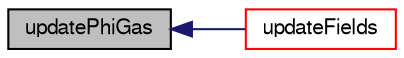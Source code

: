 digraph "updatePhiGas"
{
  bgcolor="transparent";
  edge [fontname="FreeSans",fontsize="10",labelfontname="FreeSans",labelfontsize="10"];
  node [fontname="FreeSans",fontsize="10",shape=record];
  rankdir="LR";
  Node528 [label="updatePhiGas",height=0.2,width=0.4,color="black", fillcolor="grey75", style="filled", fontcolor="black"];
  Node528 -> Node529 [dir="back",color="midnightblue",fontsize="10",style="solid",fontname="FreeSans"];
  Node529 [label="updateFields",height=0.2,width=0.4,color="red",URL="$a28978.html#aa1ae41ebd7f9d7d95ff41f69045699d5",tooltip="Update submodels. "];
}
